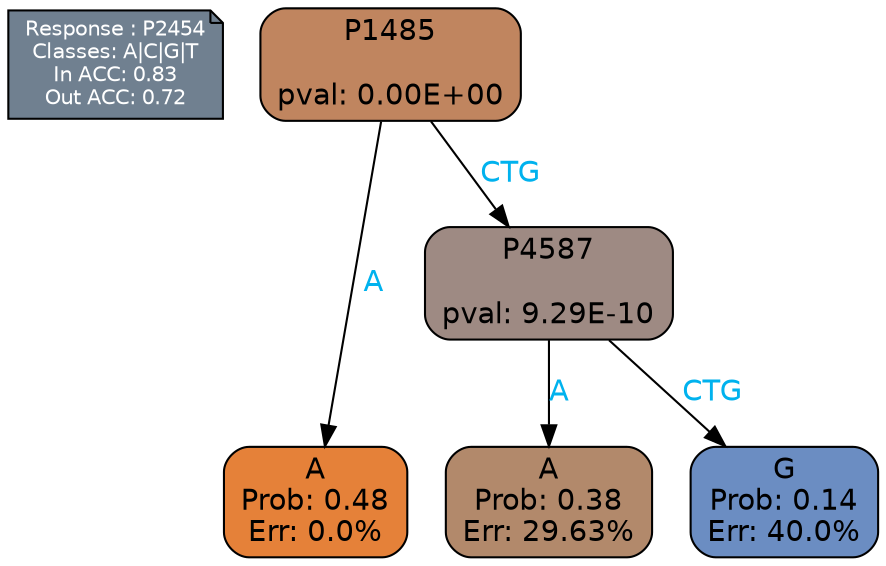 digraph Tree {
node [shape=box, style="filled, rounded", color="black", fontname=helvetica] ;
graph [ranksep=equally, splines=polylines, bgcolor=transparent, dpi=600] ;
edge [fontname=helvetica] ;
LEGEND [label="Response : P2454
Classes: A|C|G|T
In ACC: 0.83
Out ACC: 0.72
",shape=note,align=left,style=filled,fillcolor="slategray",fontcolor="white",fontsize=10];1 [label="P1485

pval: 0.00E+00", fillcolor="#c0855f"] ;
2 [label="A
Prob: 0.48
Err: 0.0%", fillcolor="#e58139"] ;
3 [label="P4587

pval: 9.29E-10", fillcolor="#9e8a83"] ;
4 [label="A
Prob: 0.38
Err: 29.63%", fillcolor="#b2896b"] ;
5 [label="G
Prob: 0.14
Err: 40.0%", fillcolor="#6b8dc2"] ;
1 -> 2 [label="A",fontcolor=deepskyblue2] ;
1 -> 3 [label="CTG",fontcolor=deepskyblue2] ;
3 -> 4 [label="A",fontcolor=deepskyblue2] ;
3 -> 5 [label="CTG",fontcolor=deepskyblue2] ;
{rank = same; 2;4;5;}{rank = same; LEGEND;1;}}